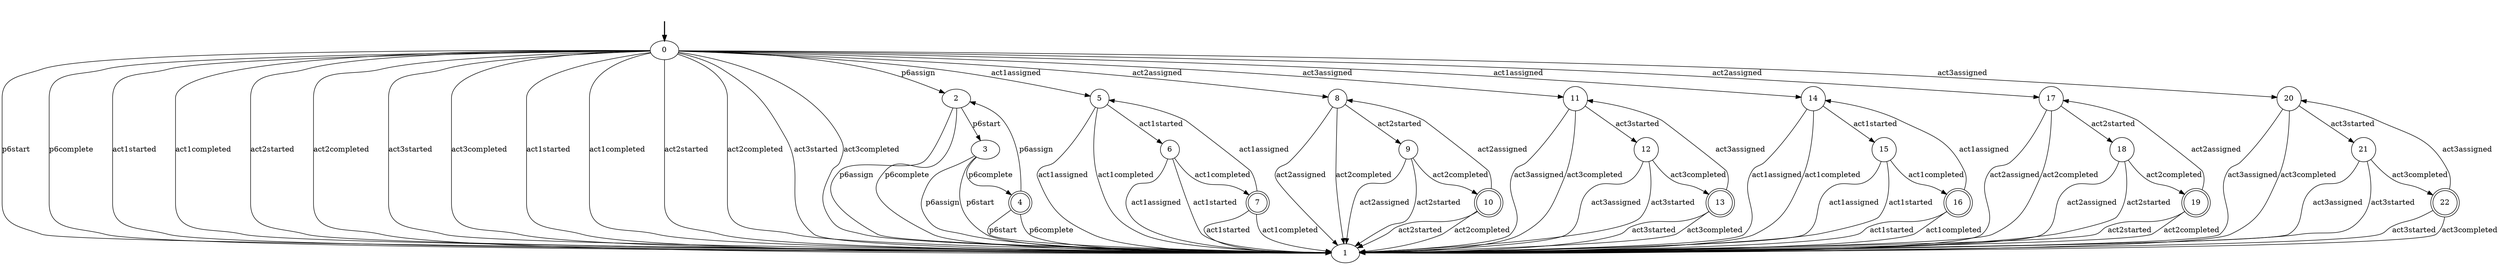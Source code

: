 digraph {
	fake0 [style=invisible]
	0 [root=true]
	1
	2
	3
	4 [shape=doublecircle]
	fake0 -> 0 [style=bold]
	2 -> 1 [label=p6assign]
	2 -> 3 [label=p6start]
	2 -> 1 [label=p6complete]
	3 -> 1 [label=p6assign]
	3 -> 1 [label=p6start]
	3 -> 4 [label=p6complete]
	4 -> 2 [label=p6assign]
	4 -> 1 [label=p6start]
	4 -> 1 [label=p6complete]
	0 -> 2 [label=p6assign]
	0 -> 1 [label=p6start]
	0 -> 1 [label=p6complete]
	5 [shape=circle]
	6 [shape=circle]
	7 [shape=doublecircle]
	5 -> 1 [label="act1assigned"]
	5 -> 6 [label="act1started"]
	5 -> 1 [label="act1completed"]
	6 -> 1 [label="act1assigned"]
	6 -> 1 [label="act1started"]
	6 -> 7 [label="act1completed"]
	7 -> 5 [label="act1assigned"]
	7 -> 1 [label="act1started"]
	7 -> 1 [label="act1completed"]
	0 -> 5 [label="act1assigned"]
	0 -> 1 [label="act1started"]
	0 -> 1 [label="act1completed"]
	8 [shape=circle]
	9 [shape=circle]
	10 [shape=doublecircle]
	8 -> 1 [label="act2assigned"]
	8 -> 9 [label="act2started"]
	8 -> 1 [label="act2completed"]
	9 -> 1 [label="act2assigned"]
	9 -> 1 [label="act2started"]
	9 -> 10 [label="act2completed"]
	10 -> 8 [label="act2assigned"]
	10 -> 1 [label="act2started"]
	10 -> 1 [label="act2completed"]
	0 -> 8 [label="act2assigned"]
	0 -> 1 [label="act2started"]
	0 -> 1 [label="act2completed"]
	11 [shape=circle]
	12 [shape=circle]
	13 [shape=doublecircle]
	11 -> 1 [label="act3assigned"]
	11 -> 12 [label="act3started"]
	11 -> 1 [label="act3completed"]
	12 -> 1 [label="act3assigned"]
	12 -> 1 [label="act3started"]
	12 -> 13 [label="act3completed"]
	13 -> 11 [label="act3assigned"]
	13 -> 1 [label="act3started"]
	13 -> 1 [label="act3completed"]
	0 -> 11 [label="act3assigned"]
	0 -> 1 [label="act3started"]
	0 -> 1 [label="act3completed"]
	14 [shape=circle]
	15 [shape=circle]
	16 [shape=doublecircle]
	14 -> 1 [label="act1assigned"]
	14 -> 15 [label="act1started"]
	14 -> 1 [label="act1completed"]
	15 -> 1 [label="act1assigned"]
	15 -> 1 [label="act1started"]
	15 -> 16 [label="act1completed"]
	16 -> 14 [label="act1assigned"]
	16 -> 1 [label="act1started"]
	16 -> 1 [label="act1completed"]
	0 -> 14 [label="act1assigned"]
	0 -> 1 [label="act1started"]
	0 -> 1 [label="act1completed"]
	17 [shape=circle]
	18 [shape=circle]
	19 [shape=doublecircle]
	17 -> 1 [label="act2assigned"]
	17 -> 18 [label="act2started"]
	17 -> 1 [label="act2completed"]
	18 -> 1 [label="act2assigned"]
	18 -> 1 [label="act2started"]
	18 -> 19 [label="act2completed"]
	19 -> 17 [label="act2assigned"]
	19 -> 1 [label="act2started"]
	19 -> 1 [label="act2completed"]
	0 -> 17 [label="act2assigned"]
	0 -> 1 [label="act2started"]
	0 -> 1 [label="act2completed"]
	20 [shape=circle]
	21 [shape=circle]
	22 [shape=doublecircle]
	20 -> 1 [label="act3assigned"]
	20 -> 21 [label="act3started"]
	20 -> 1 [label="act3completed"]
	21 -> 1 [label="act3assigned"]
	21 -> 1 [label="act3started"]
	21 -> 22 [label="act3completed"]
	22 -> 20 [label="act3assigned"]
	22 -> 1 [label="act3started"]
	22 -> 1 [label="act3completed"]
	0 -> 20 [label="act3assigned"]
	0 -> 1 [label="act3started"]
	0 -> 1 [label="act3completed"]
}